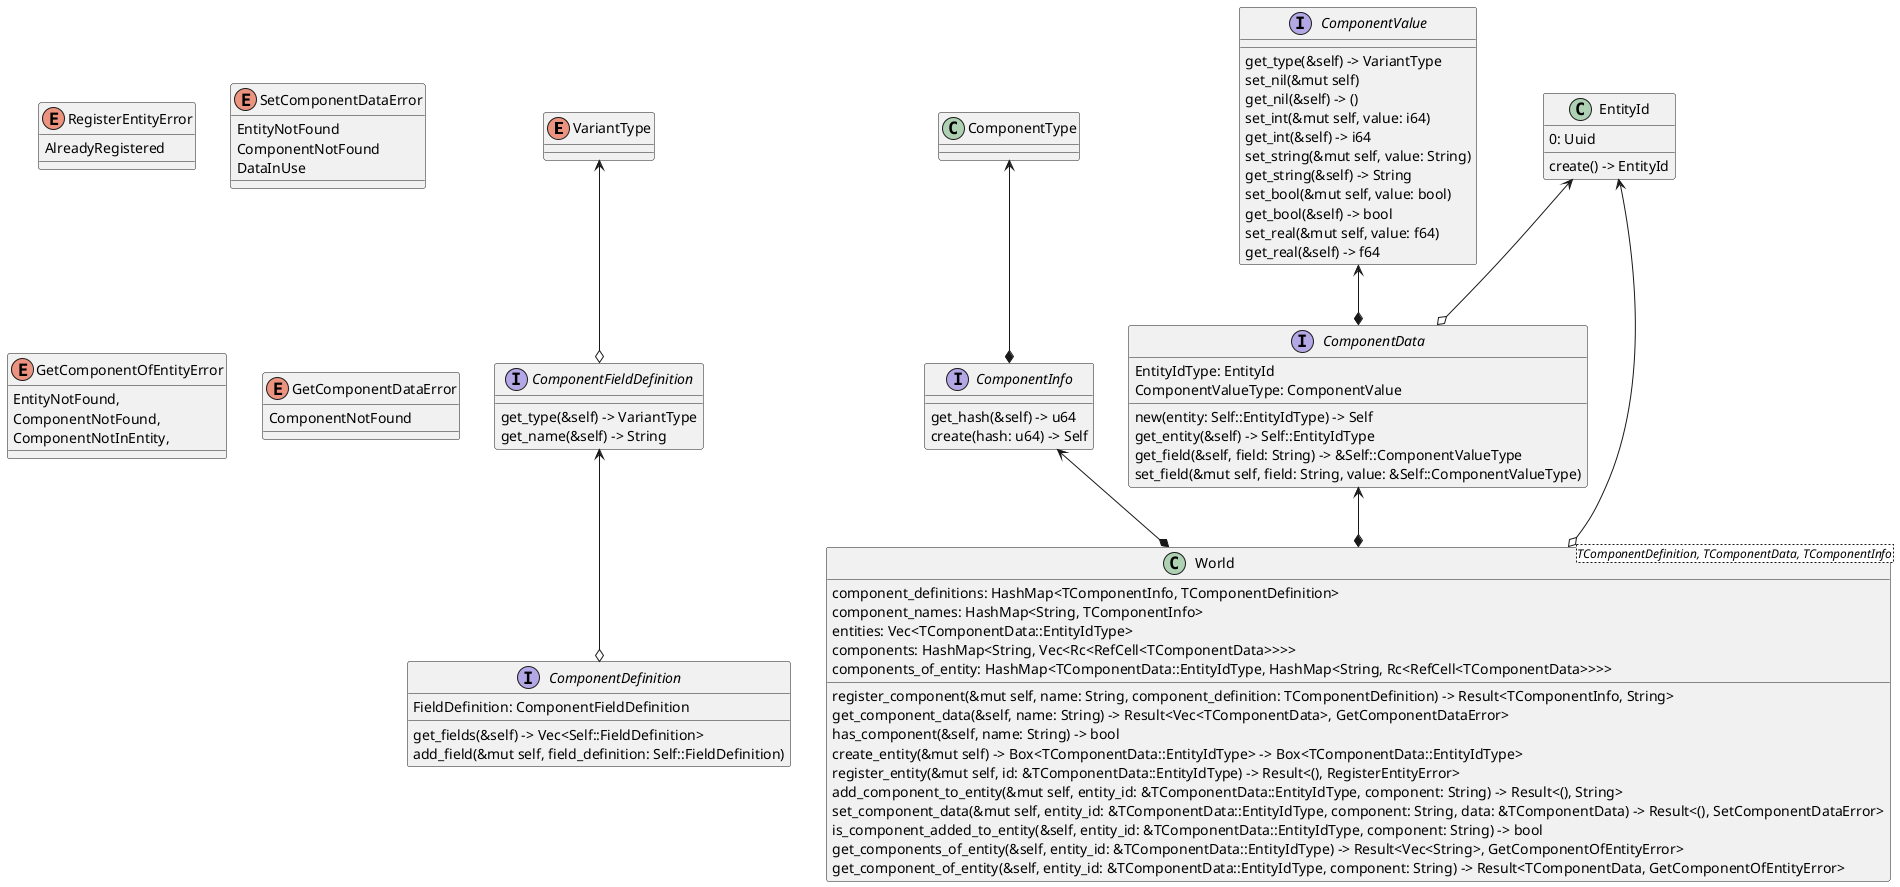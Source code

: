 @startuml
'https://plantuml.com/class-diagram

VariantType <--o ComponentFieldDefinition
ComponentType <--* ComponentInfo
ComponentInfo <--* World
ComponentValue <--* ComponentData
ComponentData <--* World
EntityId <--o ComponentData
EntityId <--o World
ComponentFieldDefinition <--o ComponentDefinition

enum VariantType

interface ComponentFieldDefinition {
    get_type(&self) -> VariantType
    get_name(&self) -> String
}

interface ComponentDefinition {
    FieldDefinition: ComponentFieldDefinition
    get_fields(&self) -> Vec<Self::FieldDefinition>
    add_field(&mut self, field_definition: Self::FieldDefinition)
}

interface ComponentInfo {
    get_hash(&self) -> u64
    create(hash: u64) -> Self
}

interface ComponentData {
    EntityIdType: EntityId
    ComponentValueType: ComponentValue

    new(entity: Self::EntityIdType) -> Self
    get_entity(&self) -> Self::EntityIdType
    get_field(&self, field: String) -> &Self::ComponentValueType
    set_field(&mut self, field: String, value: &Self::ComponentValueType)
}

interface ComponentValue {
    get_type(&self) -> VariantType
    set_nil(&mut self)
    get_nil(&self) -> ()
    set_int(&mut self, value: i64)
    get_int(&self) -> i64
    set_string(&mut self, value: String)
    get_string(&self) -> String
    set_bool(&mut self, value: bool)
    get_bool(&self) -> bool
    set_real(&mut self, value: f64)
    get_real(&self) -> f64
}

class EntityId {
    0: Uuid

    create() -> EntityId
}

enum RegisterEntityError {
    AlreadyRegistered
}

enum SetComponentDataError {
    EntityNotFound
    ComponentNotFound
    DataInUse
}

enum GetComponentOfEntityError {
    EntityNotFound,
    ComponentNotFound,
    ComponentNotInEntity,
}

enum GetComponentDataError {
    ComponentNotFound
}

class World<TComponentDefinition, TComponentData, TComponentInfo> {
    component_definitions: HashMap<TComponentInfo, TComponentDefinition>
    component_names: HashMap<String, TComponentInfo>
    entities: Vec<TComponentData::EntityIdType>
    components: HashMap<String, Vec<Rc<RefCell<TComponentData>>>>
    components_of_entity: HashMap<TComponentData::EntityIdType, HashMap<String, Rc<RefCell<TComponentData>>>>

    register_component(&mut self, name: String, component_definition: TComponentDefinition) -> Result<TComponentInfo, String>
    get_component_data(&self, name: String) -> Result<Vec<TComponentData>, GetComponentDataError>
    has_component(&self, name: String) -> bool
    create_entity(&mut self) -> Box<TComponentData::EntityIdType> -> Box<TComponentData::EntityIdType>
    register_entity(&mut self, id: &TComponentData::EntityIdType) -> Result<(), RegisterEntityError>
    add_component_to_entity(&mut self, entity_id: &TComponentData::EntityIdType, component: String) -> Result<(), String>
    set_component_data(&mut self, entity_id: &TComponentData::EntityIdType, component: String, data: &TComponentData) -> Result<(), SetComponentDataError>
    is_component_added_to_entity(&self, entity_id: &TComponentData::EntityIdType, component: String) -> bool
    get_components_of_entity(&self, entity_id: &TComponentData::EntityIdType) -> Result<Vec<String>, GetComponentOfEntityError>
    get_component_of_entity(&self, entity_id: &TComponentData::EntityIdType, component: String) -> Result<TComponentData, GetComponentOfEntityError>
}

@enduml